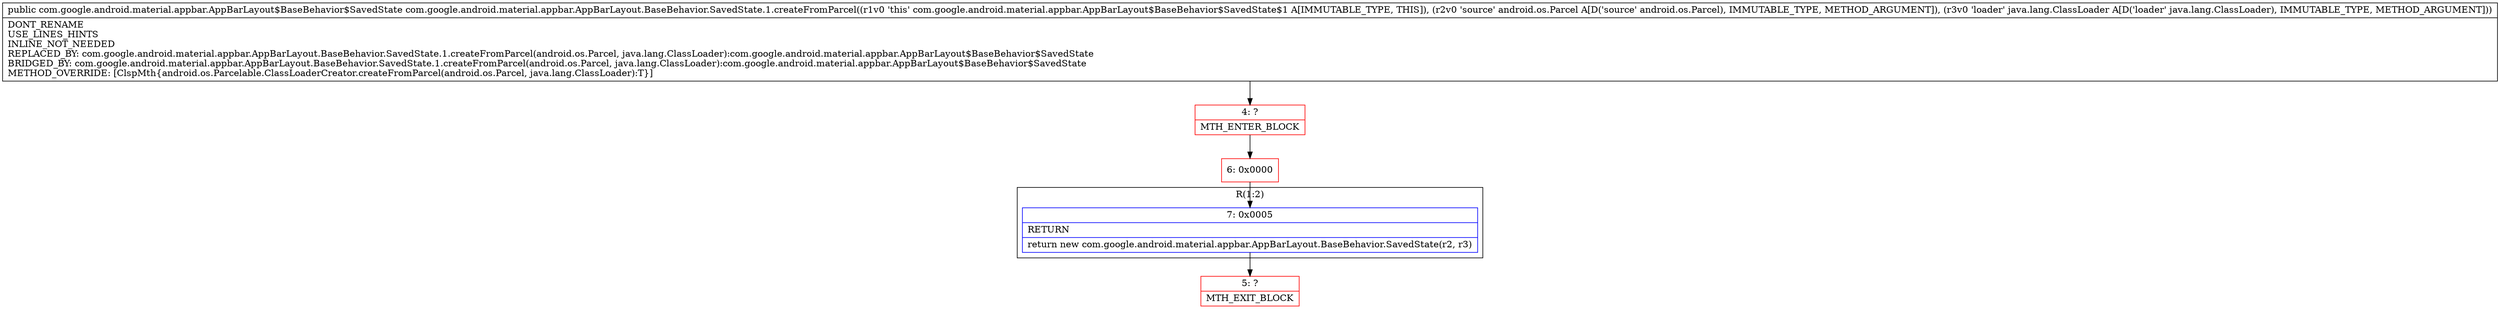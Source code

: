 digraph "CFG forcom.google.android.material.appbar.AppBarLayout.BaseBehavior.SavedState.1.createFromParcel(Landroid\/os\/Parcel;Ljava\/lang\/ClassLoader;)Lcom\/google\/android\/material\/appbar\/AppBarLayout$BaseBehavior$SavedState;" {
subgraph cluster_Region_1371300313 {
label = "R(1:2)";
node [shape=record,color=blue];
Node_7 [shape=record,label="{7\:\ 0x0005|RETURN\l|return new com.google.android.material.appbar.AppBarLayout.BaseBehavior.SavedState(r2, r3)\l}"];
}
Node_4 [shape=record,color=red,label="{4\:\ ?|MTH_ENTER_BLOCK\l}"];
Node_6 [shape=record,color=red,label="{6\:\ 0x0000}"];
Node_5 [shape=record,color=red,label="{5\:\ ?|MTH_EXIT_BLOCK\l}"];
MethodNode[shape=record,label="{public com.google.android.material.appbar.AppBarLayout$BaseBehavior$SavedState com.google.android.material.appbar.AppBarLayout.BaseBehavior.SavedState.1.createFromParcel((r1v0 'this' com.google.android.material.appbar.AppBarLayout$BaseBehavior$SavedState$1 A[IMMUTABLE_TYPE, THIS]), (r2v0 'source' android.os.Parcel A[D('source' android.os.Parcel), IMMUTABLE_TYPE, METHOD_ARGUMENT]), (r3v0 'loader' java.lang.ClassLoader A[D('loader' java.lang.ClassLoader), IMMUTABLE_TYPE, METHOD_ARGUMENT]))  | DONT_RENAME\lUSE_LINES_HINTS\lINLINE_NOT_NEEDED\lREPLACED_BY: com.google.android.material.appbar.AppBarLayout.BaseBehavior.SavedState.1.createFromParcel(android.os.Parcel, java.lang.ClassLoader):com.google.android.material.appbar.AppBarLayout$BaseBehavior$SavedState\lBRIDGED_BY: com.google.android.material.appbar.AppBarLayout.BaseBehavior.SavedState.1.createFromParcel(android.os.Parcel, java.lang.ClassLoader):com.google.android.material.appbar.AppBarLayout$BaseBehavior$SavedState\lMETHOD_OVERRIDE: [ClspMth\{android.os.Parcelable.ClassLoaderCreator.createFromParcel(android.os.Parcel, java.lang.ClassLoader):T\}]\l}"];
MethodNode -> Node_4;Node_7 -> Node_5;
Node_4 -> Node_6;
Node_6 -> Node_7;
}

